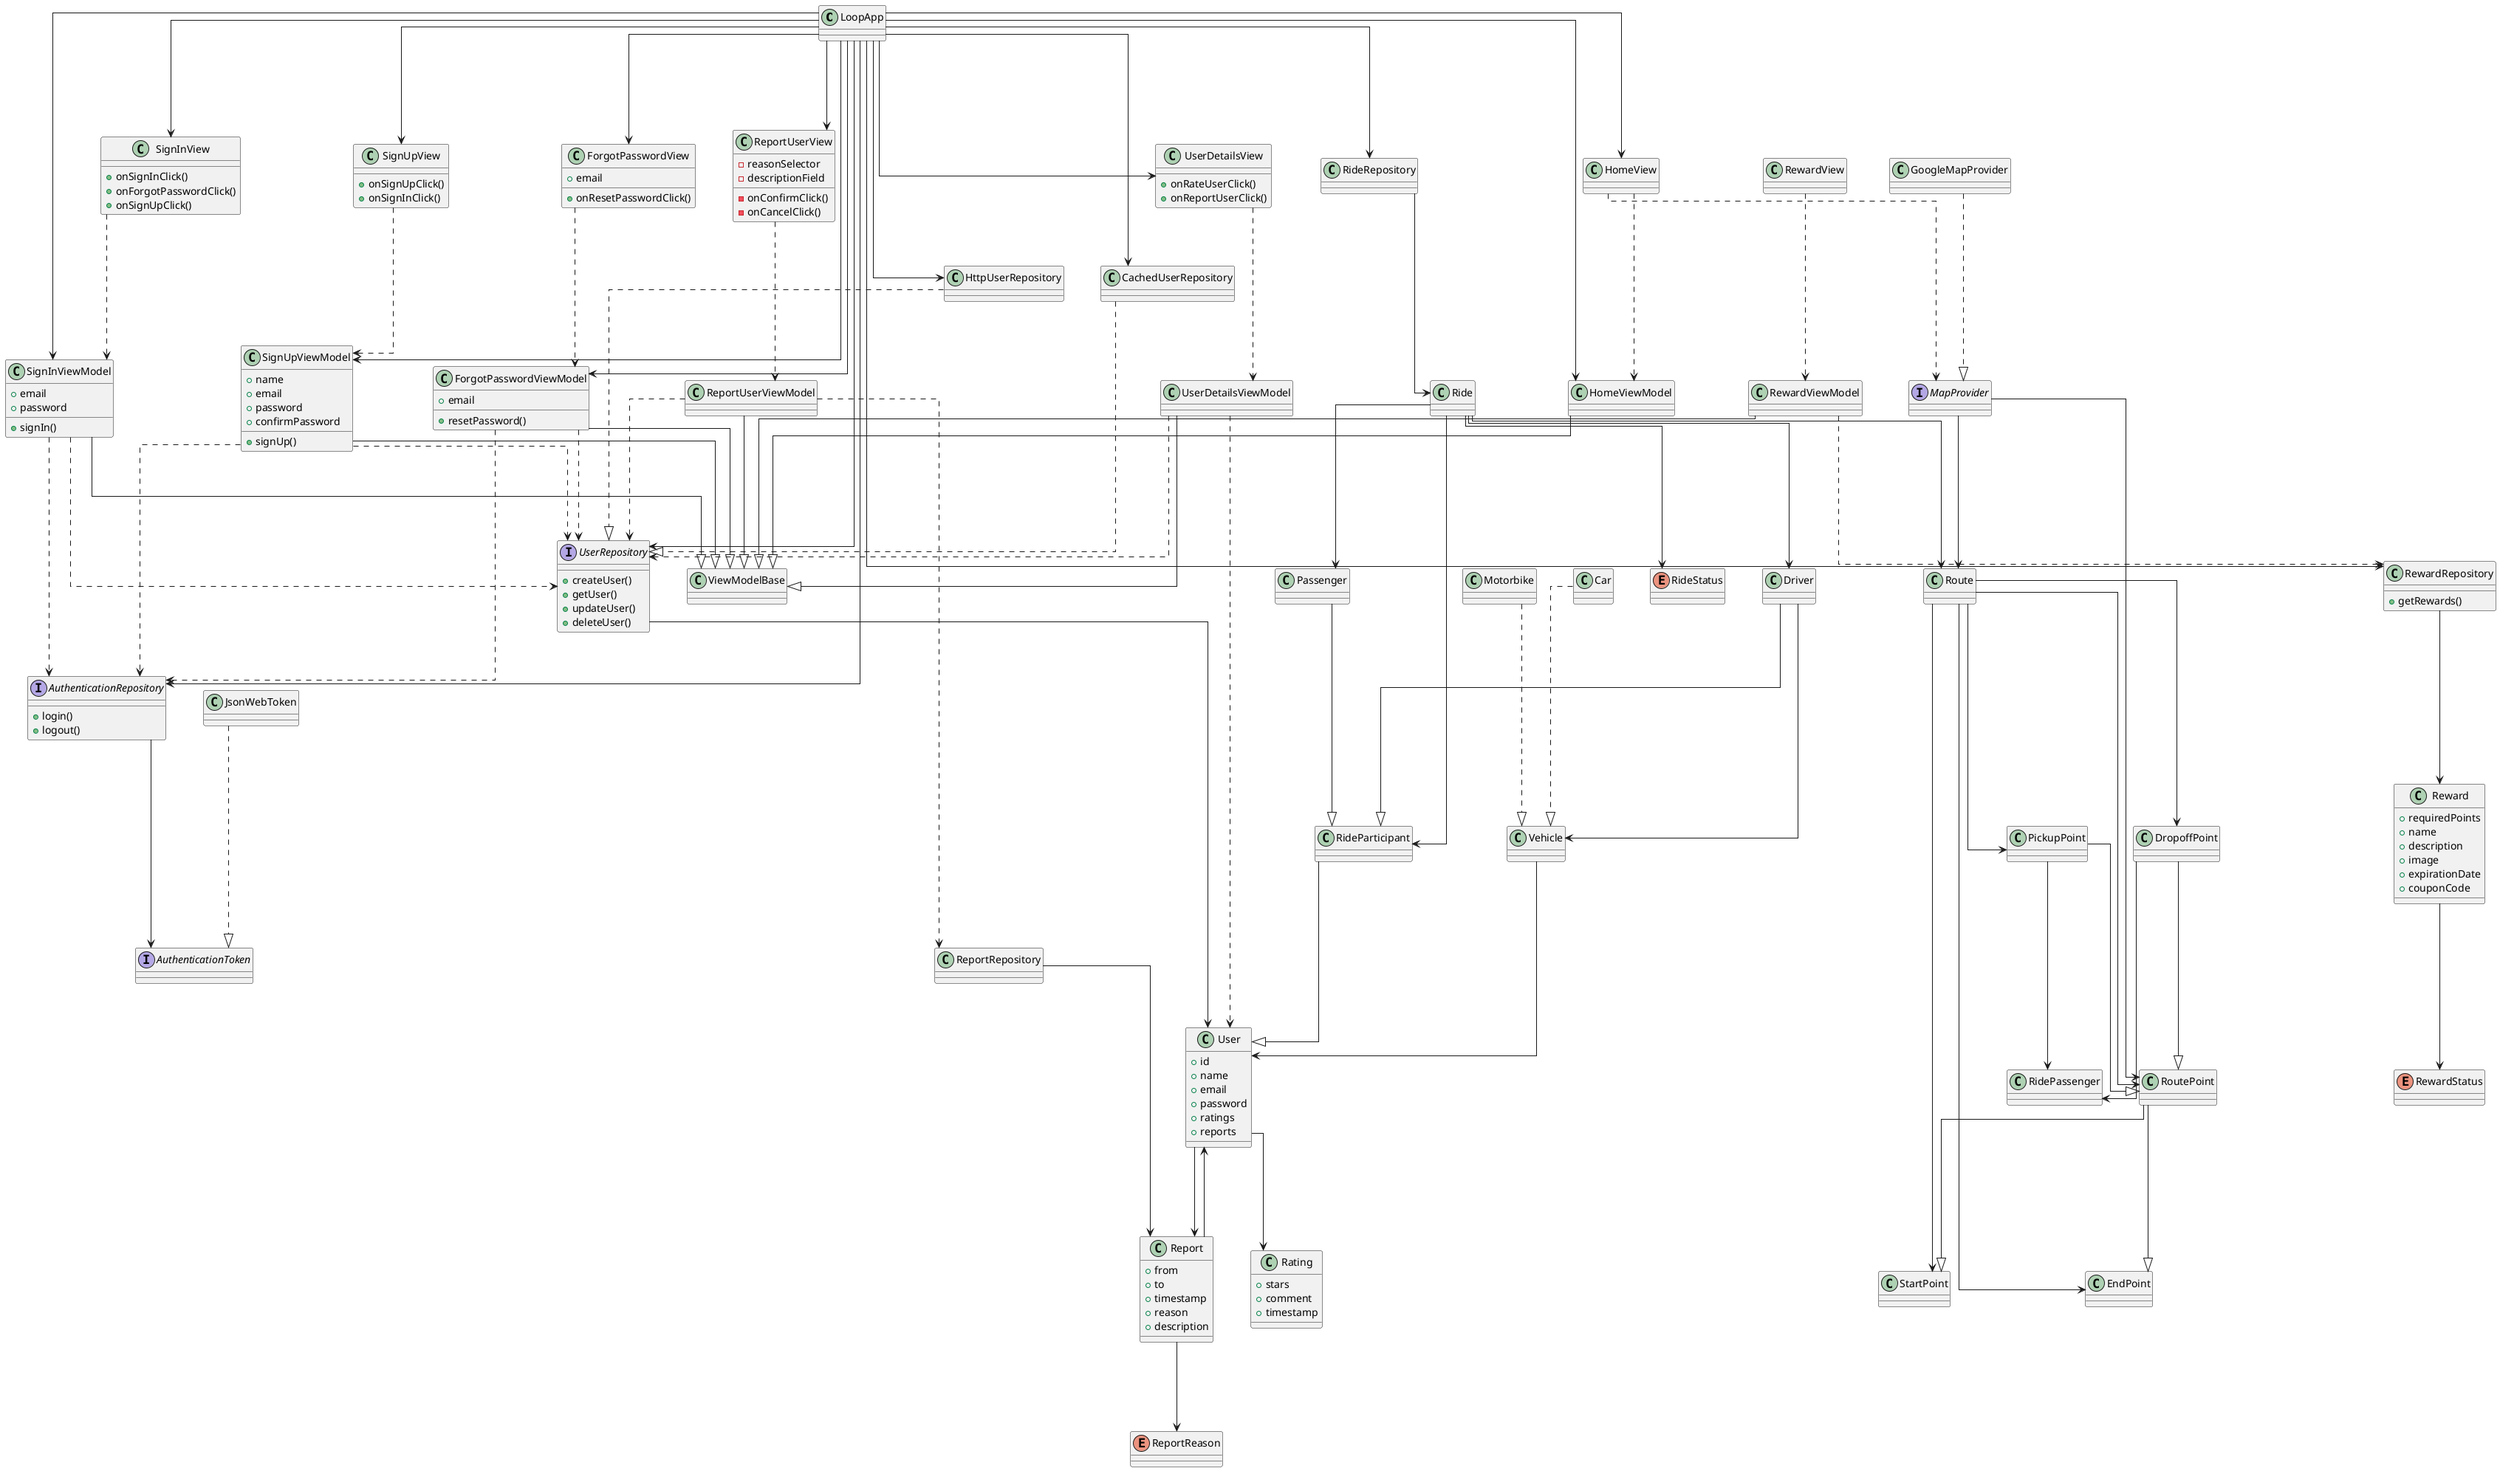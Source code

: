 @startuml
skinparam linetype ortho
skinparam nodesep 50

' App
LoopApp ---> SignInView
LoopApp ---> SignUpView
LoopApp ---> ForgotPasswordView
LoopApp ---> SignInViewModel
LoopApp ---> SignUpViewModel
LoopApp ---> ForgotPasswordViewModel
LoopApp ---> HomeView
LoopApp ---> HomeViewModel
LoopApp ---> AuthenticationRepository
LoopApp ---> UserRepository
LoopApp ---> RideRepository
LoopApp ---> RewardRepository
LoopApp ---> ReportUserView
LoopApp ---> UserDetailsView
LoopApp ---> HttpUserRepository
LoopApp ---> CachedUserRepository

' ViewModels
SignInViewModel ---|> ViewModelBase
SignUpViewModel ---|> ViewModelBase
ForgotPasswordViewModel ---|> ViewModelBase
HomeViewModel ---|> ViewModelBase
RewardViewModel ---|> ViewModelBase
ReportUserViewModel ---|> ViewModelBase
UserDetailsViewModel ---|> ViewModelBase

' Views -> ViewModels, Widgets
SignInView ...> SignInViewModel
SignUpView ...> SignUpViewModel
ForgotPasswordView ...> ForgotPasswordViewModel
HomeView ...> HomeViewModel
HomeView ...> MapProvider
RewardView ...> RewardViewModel
ReportUserView ...> ReportUserViewModel
UserDetailsView ...> UserDetailsViewModel

' ViewModels -> Repositories, Models
SignInViewModel ....> AuthenticationRepository
SignInViewModel ...> UserRepository
SignUpViewModel ...> AuthenticationRepository
SignUpViewModel ...> UserRepository
ForgotPasswordViewModel ...> AuthenticationRepository
ForgotPasswordViewModel ...> UserRepository
ReportUserViewModel ...> UserRepository
ReportUserViewModel ...> ReportRepository
UserDetailsViewModel ...> UserRepository
UserDetailsViewModel ...> User
RewardViewModel ...> RewardRepository

' Repositories
AuthenticationRepository ---> AuthenticationToken
UserRepository ---> User
RideRepository ---> Ride
RewardRepository ---> Reward
HttpUserRepository ...|> UserRepository
CachedUserRepository ...|> UserRepository

'Models and misc
JsonWebToken ...|> AuthenticationToken
Reward ---> RewardStatus
ReportRepository ---> Report
User ---> Report
Report ---> User
Report ---> ReportReason
Ride ---> Driver
Ride ---> Passenger
Ride ---> RideParticipant
Ride ---> RideStatus
Passenger ---|> RideParticipant
Driver ---|> RideParticipant
RideParticipant ---|> User
PickupPoint ---|> RoutePoint
DropoffPoint ---|> RoutePoint
RoutePoint ---|> StartPoint
RoutePoint ---|> EndPoint
Route ---> RoutePoint
Route ---> DropoffPoint
Route ---> PickupPoint
Route ---> StartPoint
Route ---> EndPoint
Ride ---> Route
DropoffPoint ---> RidePassenger
PickupPoint ---> RidePassenger
GoogleMapProvider ...|> MapProvider
MapProvider ---> Route
MapProvider ---> RoutePoint
User ---> Rating
Driver ---> Vehicle
Vehicle ---> User
Motorbike ...|> Vehicle
Car ...|> Vehicle

class RewardView {

}

class RewardViewModel {

}

enum RewardStatus {

}

class Motorbike {

}

class Car {

}

class Vehicle {

}

class Route {

}

class StartPoint {

}

class EndPoint {

}


class RoutePoint {

}

class DropoffPoint {

}

class PickupPoint {

}


enum RideStatus {

}

class Passenger {

}

class Driver {

}

class RideParticipant {

}

class UserDetailsViewModel {

}

interface MapProvider {

}

class GoogleMapProvider {

}

enum ReportReason {

}


class ReportRepository {
}

class LoopApp {

}

class ViewModelBase {

}

class ReportUserViewModel {

}

class RideRepository {

}

class SignInView {
    +onSignInClick()
    +onForgotPasswordClick()
    +onSignUpClick()
}

class SignInViewModel {
    +email
    +password
    +signIn()
}

class SignUpView {
    +onSignUpClick()
    +onSignInClick()
}

class SignUpViewModel {
    +name
    +email
    +password
    +confirmPassword
    +signUp()
}

class ForgotPasswordView {
    +email
    +onResetPasswordClick()
}

class ForgotPasswordViewModel {
    +email
    +resetPassword()
}

class HomeView {

}

class HomeViewModel {
}

interface AuthenticationRepository {
    +login()
    +logout()
}

interface UserRepository {
    +createUser()
    +getUser()
    +updateUser()
    +deleteUser()
}

interface AuthenticationToken {

}

class CachedUserRepository {
}

class JsonWebToken {
}

class RideRepository {

}

class RewardRepository {
    +getRewards()
}

class Reward {
    +requiredPoints
    +name
    +description
    +image
    +expirationDate
    +couponCode
}

class UserDetailsView {
    +onRateUserClick()
    +onReportUserClick()
}

class ReportUserView {
    -reasonSelector
    -descriptionField
    -onConfirmClick()
    -onCancelClick()
}

class Rating {
    +stars
    +comment
    +timestamp
}

class Report {
    +from
    +to
    +timestamp
    +reason
    +description
}

class User {
    +id
    +name
    +email
    +password
    +ratings
    +reports
}

class Ride {
}


@enduml
